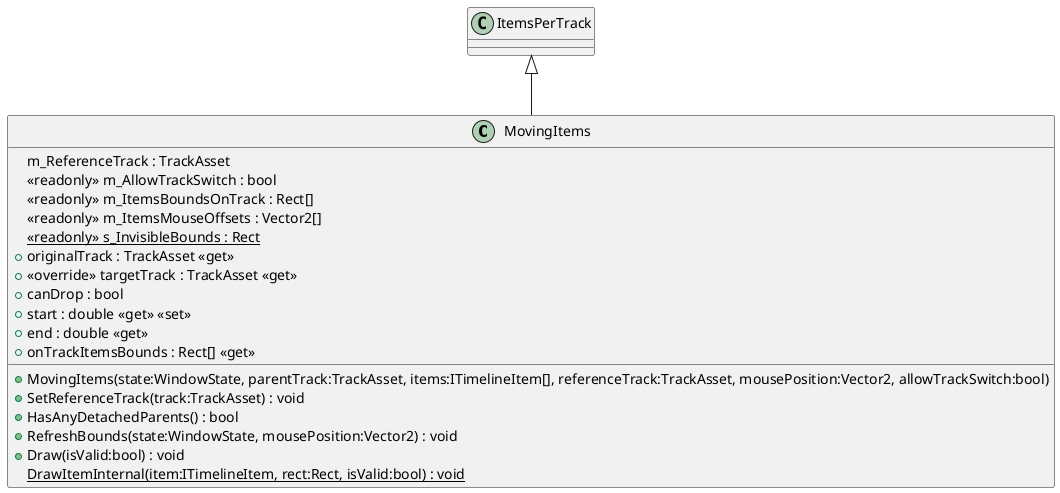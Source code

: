 @startuml
class MovingItems {
    m_ReferenceTrack : TrackAsset
    <<readonly>> m_AllowTrackSwitch : bool
    <<readonly>> m_ItemsBoundsOnTrack : Rect[]
    <<readonly>> m_ItemsMouseOffsets : Vector2[]
    {static} <<readonly>> s_InvisibleBounds : Rect
    + originalTrack : TrackAsset <<get>>
    + <<override>> targetTrack : TrackAsset <<get>>
    + canDrop : bool
    + start : double <<get>> <<set>>
    + end : double <<get>>
    + onTrackItemsBounds : Rect[] <<get>>
    + MovingItems(state:WindowState, parentTrack:TrackAsset, items:ITimelineItem[], referenceTrack:TrackAsset, mousePosition:Vector2, allowTrackSwitch:bool)
    + SetReferenceTrack(track:TrackAsset) : void
    + HasAnyDetachedParents() : bool
    + RefreshBounds(state:WindowState, mousePosition:Vector2) : void
    + Draw(isValid:bool) : void
    {static} DrawItemInternal(item:ITimelineItem, rect:Rect, isValid:bool) : void
}
ItemsPerTrack <|-- MovingItems
@enduml
